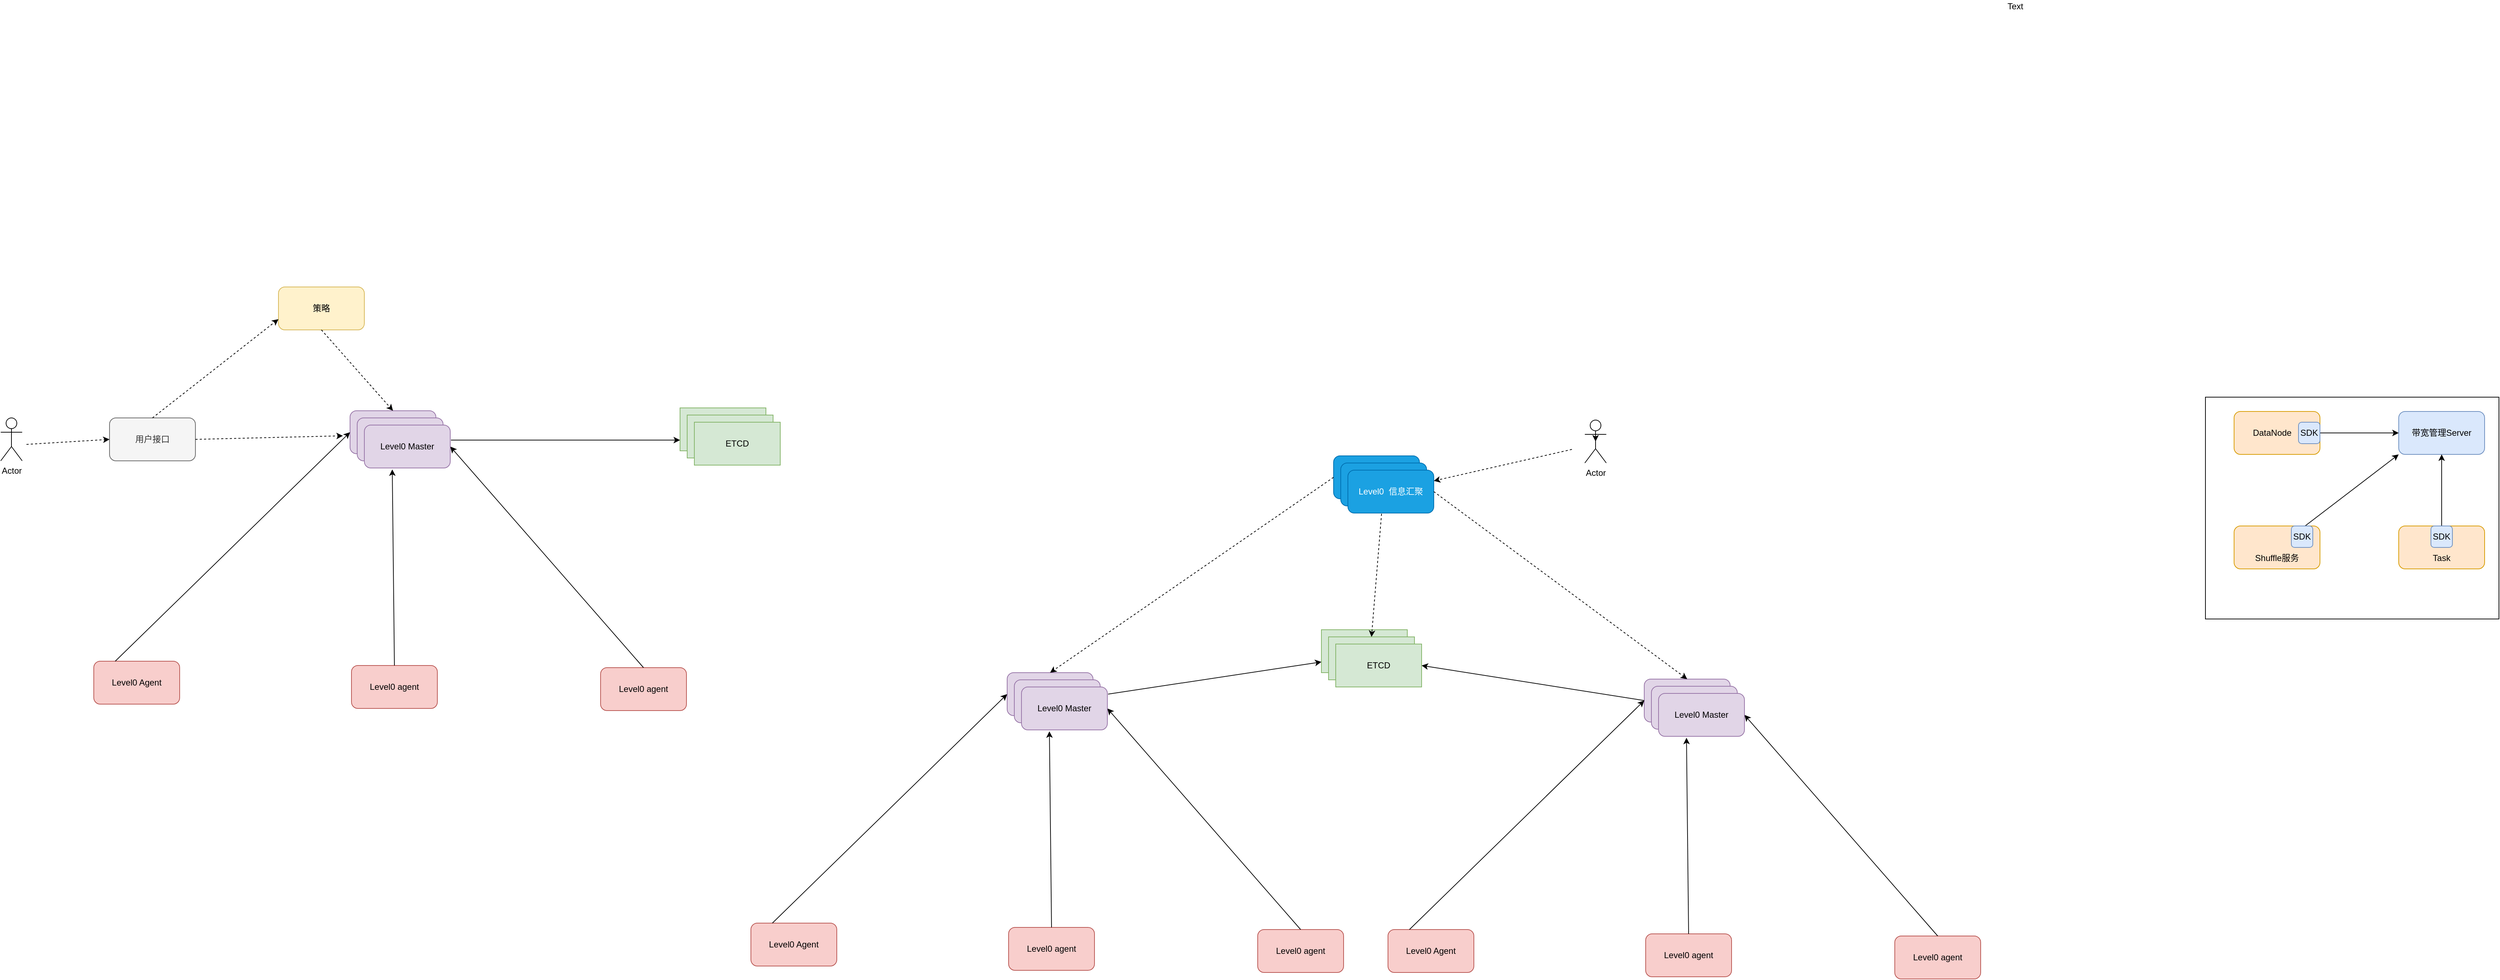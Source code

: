 <mxfile version="13.4.2" type="github">
  <diagram id="ZgPtl3ihCjjeWT7XmtYk" name="Page-1">
    <mxGraphModel dx="3852" dy="1190" grid="0" gridSize="10" guides="1" tooltips="1" connect="1" arrows="1" fold="1" page="0" pageScale="1" pageWidth="827" pageHeight="1169" math="0" shadow="0">
      <root>
        <mxCell id="0" />
        <mxCell id="1" parent="0" />
        <mxCell id="ouyBewJYPAKfFaYjK765-1" value="" style="rounded=0;whiteSpace=wrap;html=1;" parent="1" vertex="1">
          <mxGeometry x="230" y="150" width="410" height="310" as="geometry" />
        </mxCell>
        <mxCell id="ouyBewJYPAKfFaYjK765-2" value="带宽管理Server" style="rounded=1;whiteSpace=wrap;html=1;fillColor=#dae8fc;strokeColor=#6c8ebf;" parent="1" vertex="1">
          <mxGeometry x="500" y="170" width="120" height="60" as="geometry" />
        </mxCell>
        <mxCell id="ouyBewJYPAKfFaYjK765-3" value="DataNode&amp;nbsp; &amp;nbsp;&amp;nbsp;" style="rounded=1;whiteSpace=wrap;html=1;fillColor=#ffe6cc;strokeColor=#d79b00;" parent="1" vertex="1">
          <mxGeometry x="270" y="170" width="120" height="60" as="geometry" />
        </mxCell>
        <mxCell id="ouyBewJYPAKfFaYjK765-4" value="&lt;br&gt;&lt;br&gt;Shuffle服务&lt;br&gt;" style="rounded=1;whiteSpace=wrap;html=1;fillColor=#ffe6cc;strokeColor=#d79b00;" parent="1" vertex="1">
          <mxGeometry x="270" y="330" width="120" height="60" as="geometry" />
        </mxCell>
        <mxCell id="ouyBewJYPAKfFaYjK765-5" value="&lt;br&gt;&lt;br&gt;Task" style="rounded=1;whiteSpace=wrap;html=1;fillColor=#ffe6cc;strokeColor=#d79b00;" parent="1" vertex="1">
          <mxGeometry x="500" y="330" width="120" height="60" as="geometry" />
        </mxCell>
        <mxCell id="ouyBewJYPAKfFaYjK765-6" value="" style="endArrow=classic;html=1;exitX=1;exitY=0.5;exitDx=0;exitDy=0;entryX=0;entryY=0.5;entryDx=0;entryDy=0;" parent="1" source="ouyBewJYPAKfFaYjK765-3" target="ouyBewJYPAKfFaYjK765-2" edge="1">
          <mxGeometry width="50" height="50" relative="1" as="geometry">
            <mxPoint x="140" y="270" as="sourcePoint" />
            <mxPoint x="190" y="220" as="targetPoint" />
          </mxGeometry>
        </mxCell>
        <mxCell id="ouyBewJYPAKfFaYjK765-7" value="" style="endArrow=classic;html=1;entryX=0;entryY=1;entryDx=0;entryDy=0;" parent="1" source="ouyBewJYPAKfFaYjK765-4" target="ouyBewJYPAKfFaYjK765-2" edge="1">
          <mxGeometry width="50" height="50" relative="1" as="geometry">
            <mxPoint x="380" y="310" as="sourcePoint" />
            <mxPoint x="430" y="260" as="targetPoint" />
          </mxGeometry>
        </mxCell>
        <mxCell id="ouyBewJYPAKfFaYjK765-8" value="" style="endArrow=classic;html=1;exitX=0.5;exitY=0;exitDx=0;exitDy=0;entryX=0.5;entryY=1;entryDx=0;entryDy=0;" parent="1" source="ouyBewJYPAKfFaYjK765-5" target="ouyBewJYPAKfFaYjK765-2" edge="1">
          <mxGeometry width="50" height="50" relative="1" as="geometry">
            <mxPoint x="60" y="400" as="sourcePoint" />
            <mxPoint x="110" y="350" as="targetPoint" />
          </mxGeometry>
        </mxCell>
        <mxCell id="ouyBewJYPAKfFaYjK765-9" value="SDK" style="rounded=1;whiteSpace=wrap;html=1;fillColor=#dae8fc;strokeColor=#6c8ebf;" parent="1" vertex="1">
          <mxGeometry x="360" y="185" width="30" height="30" as="geometry" />
        </mxCell>
        <mxCell id="ouyBewJYPAKfFaYjK765-12" value="SDK" style="rounded=1;whiteSpace=wrap;html=1;fillColor=#dae8fc;strokeColor=#6c8ebf;" parent="1" vertex="1">
          <mxGeometry x="545" y="330" width="30" height="30" as="geometry" />
        </mxCell>
        <mxCell id="ouyBewJYPAKfFaYjK765-13" value="SDK" style="rounded=1;whiteSpace=wrap;html=1;fillColor=#dae8fc;strokeColor=#6c8ebf;" parent="1" vertex="1">
          <mxGeometry x="350" y="330" width="30" height="30" as="geometry" />
        </mxCell>
        <mxCell id="ouyBewJYPAKfFaYjK765-14" value="Level0 Master" style="rounded=1;whiteSpace=wrap;html=1;fillColor=#e1d5e7;strokeColor=#9673a6;" parent="1" vertex="1">
          <mxGeometry x="-554" y="544" width="120" height="60" as="geometry" />
        </mxCell>
        <mxCell id="ouyBewJYPAKfFaYjK765-21" value="Level0 Agent" style="rounded=1;whiteSpace=wrap;html=1;fillColor=#f8cecc;strokeColor=#b85450;" parent="1" vertex="1">
          <mxGeometry x="-912" y="894" width="120" height="60" as="geometry" />
        </mxCell>
        <mxCell id="ouyBewJYPAKfFaYjK765-23" value="Level0 agent" style="rounded=1;whiteSpace=wrap;html=1;fillColor=#f8cecc;strokeColor=#b85450;" parent="1" vertex="1">
          <mxGeometry x="-552" y="900" width="120" height="60" as="geometry" />
        </mxCell>
        <mxCell id="ouyBewJYPAKfFaYjK765-24" value="Level0 agent" style="rounded=1;whiteSpace=wrap;html=1;fillColor=#f8cecc;strokeColor=#b85450;" parent="1" vertex="1">
          <mxGeometry x="-204" y="903" width="120" height="60" as="geometry" />
        </mxCell>
        <mxCell id="ouyBewJYPAKfFaYjK765-25" value="" style="endArrow=classic;html=1;exitX=0.25;exitY=0;exitDx=0;exitDy=0;entryX=0;entryY=0.5;entryDx=0;entryDy=0;" parent="1" source="ouyBewJYPAKfFaYjK765-21" target="ouyBewJYPAKfFaYjK765-14" edge="1">
          <mxGeometry width="50" height="50" relative="1" as="geometry">
            <mxPoint x="-962" y="864" as="sourcePoint" />
            <mxPoint x="-772" y="774" as="targetPoint" />
          </mxGeometry>
        </mxCell>
        <mxCell id="ouyBewJYPAKfFaYjK765-27" value="" style="endArrow=classic;html=1;exitX=0.5;exitY=0;exitDx=0;exitDy=0;entryX=0.325;entryY=1.033;entryDx=0;entryDy=0;entryPerimeter=0;" parent="1" source="ouyBewJYPAKfFaYjK765-23" target="_YSoR_OBb9g4vth05izi-2" edge="1">
          <mxGeometry width="50" height="50" relative="1" as="geometry">
            <mxPoint x="-814" y="1084" as="sourcePoint" />
            <mxPoint x="-494" y="774" as="targetPoint" />
          </mxGeometry>
        </mxCell>
        <mxCell id="ouyBewJYPAKfFaYjK765-28" value="" style="endArrow=classic;html=1;exitX=0.5;exitY=0;exitDx=0;exitDy=0;entryX=1;entryY=0.5;entryDx=0;entryDy=0;" parent="1" source="ouyBewJYPAKfFaYjK765-24" target="_YSoR_OBb9g4vth05izi-2" edge="1">
          <mxGeometry width="50" height="50" relative="1" as="geometry">
            <mxPoint x="-399" y="904" as="sourcePoint" />
            <mxPoint x="-254" y="768" as="targetPoint" />
          </mxGeometry>
        </mxCell>
        <mxCell id="ouyBewJYPAKfFaYjK765-34" value="Text" style="text;html=1;align=center;verticalAlign=middle;resizable=0;points=[];autosize=1;" parent="1" vertex="1">
          <mxGeometry x="-52" y="-405" width="32" height="18" as="geometry" />
        </mxCell>
        <mxCell id="_YSoR_OBb9g4vth05izi-1" value="Level0 Master" style="rounded=1;whiteSpace=wrap;html=1;fillColor=#e1d5e7;strokeColor=#9673a6;" parent="1" vertex="1">
          <mxGeometry x="-544" y="554" width="120" height="60" as="geometry" />
        </mxCell>
        <mxCell id="_YSoR_OBb9g4vth05izi-2" value="Level0 Master" style="rounded=1;whiteSpace=wrap;html=1;fillColor=#e1d5e7;strokeColor=#9673a6;" parent="1" vertex="1">
          <mxGeometry x="-534" y="564" width="120" height="60" as="geometry" />
        </mxCell>
        <mxCell id="ZKhjbxyxCWL3w7KodI9G-1" value="Level0 Master" style="rounded=1;whiteSpace=wrap;html=1;fillColor=#1ba1e2;strokeColor=#006EAF;fontColor=#ffffff;" vertex="1" parent="1">
          <mxGeometry x="-988" y="232" width="120" height="60" as="geometry" />
        </mxCell>
        <mxCell id="ZKhjbxyxCWL3w7KodI9G-2" value="Level0 Master" style="rounded=1;whiteSpace=wrap;html=1;fillColor=#1ba1e2;strokeColor=#006EAF;fontColor=#ffffff;" vertex="1" parent="1">
          <mxGeometry x="-978" y="242" width="120" height="60" as="geometry" />
        </mxCell>
        <mxCell id="ZKhjbxyxCWL3w7KodI9G-3" value="Level0&amp;nbsp; 信息汇聚" style="rounded=1;whiteSpace=wrap;html=1;fillColor=#1ba1e2;strokeColor=#006EAF;fontColor=#ffffff;" vertex="1" parent="1">
          <mxGeometry x="-968" y="252" width="120" height="60" as="geometry" />
        </mxCell>
        <mxCell id="ZKhjbxyxCWL3w7KodI9G-4" value="Level0 Master" style="rounded=1;whiteSpace=wrap;html=1;fillColor=#e1d5e7;strokeColor=#9673a6;" vertex="1" parent="1">
          <mxGeometry x="-1444" y="535" width="120" height="60" as="geometry" />
        </mxCell>
        <mxCell id="ZKhjbxyxCWL3w7KodI9G-5" value="Level0 Agent" style="rounded=1;whiteSpace=wrap;html=1;fillColor=#f8cecc;strokeColor=#b85450;" vertex="1" parent="1">
          <mxGeometry x="-1802" y="885" width="120" height="60" as="geometry" />
        </mxCell>
        <mxCell id="ZKhjbxyxCWL3w7KodI9G-6" value="Level0 agent" style="rounded=1;whiteSpace=wrap;html=1;fillColor=#f8cecc;strokeColor=#b85450;" vertex="1" parent="1">
          <mxGeometry x="-1442" y="891" width="120" height="60" as="geometry" />
        </mxCell>
        <mxCell id="ZKhjbxyxCWL3w7KodI9G-7" value="Level0 agent" style="rounded=1;whiteSpace=wrap;html=1;fillColor=#f8cecc;strokeColor=#b85450;" vertex="1" parent="1">
          <mxGeometry x="-1094" y="894" width="120" height="60" as="geometry" />
        </mxCell>
        <mxCell id="ZKhjbxyxCWL3w7KodI9G-8" value="" style="endArrow=classic;html=1;exitX=0.25;exitY=0;exitDx=0;exitDy=0;entryX=0;entryY=0.5;entryDx=0;entryDy=0;" edge="1" parent="1" source="ZKhjbxyxCWL3w7KodI9G-5" target="ZKhjbxyxCWL3w7KodI9G-4">
          <mxGeometry width="50" height="50" relative="1" as="geometry">
            <mxPoint x="-1852" y="855" as="sourcePoint" />
            <mxPoint x="-1662" y="765" as="targetPoint" />
          </mxGeometry>
        </mxCell>
        <mxCell id="ZKhjbxyxCWL3w7KodI9G-9" value="" style="endArrow=classic;html=1;exitX=0.5;exitY=0;exitDx=0;exitDy=0;entryX=0.325;entryY=1.033;entryDx=0;entryDy=0;entryPerimeter=0;" edge="1" parent="1" source="ZKhjbxyxCWL3w7KodI9G-6" target="ZKhjbxyxCWL3w7KodI9G-12">
          <mxGeometry width="50" height="50" relative="1" as="geometry">
            <mxPoint x="-1704" y="1075" as="sourcePoint" />
            <mxPoint x="-1384" y="765" as="targetPoint" />
          </mxGeometry>
        </mxCell>
        <mxCell id="ZKhjbxyxCWL3w7KodI9G-10" value="" style="endArrow=classic;html=1;exitX=0.5;exitY=0;exitDx=0;exitDy=0;entryX=1;entryY=0.5;entryDx=0;entryDy=0;" edge="1" parent="1" source="ZKhjbxyxCWL3w7KodI9G-7" target="ZKhjbxyxCWL3w7KodI9G-12">
          <mxGeometry width="50" height="50" relative="1" as="geometry">
            <mxPoint x="-1289" y="895" as="sourcePoint" />
            <mxPoint x="-1144" y="759" as="targetPoint" />
          </mxGeometry>
        </mxCell>
        <mxCell id="ZKhjbxyxCWL3w7KodI9G-11" value="Level0 Master" style="rounded=1;whiteSpace=wrap;html=1;fillColor=#e1d5e7;strokeColor=#9673a6;" vertex="1" parent="1">
          <mxGeometry x="-1434" y="545" width="120" height="60" as="geometry" />
        </mxCell>
        <mxCell id="ZKhjbxyxCWL3w7KodI9G-12" value="Level0 Master" style="rounded=1;whiteSpace=wrap;html=1;fillColor=#e1d5e7;strokeColor=#9673a6;" vertex="1" parent="1">
          <mxGeometry x="-1424" y="555" width="120" height="60" as="geometry" />
        </mxCell>
        <mxCell id="ZKhjbxyxCWL3w7KodI9G-14" value="" style="rounded=0;whiteSpace=wrap;html=1;fillColor=#d5e8d4;strokeColor=#82b366;" vertex="1" parent="1">
          <mxGeometry x="-1005" y="475" width="120" height="60" as="geometry" />
        </mxCell>
        <mxCell id="ZKhjbxyxCWL3w7KodI9G-15" value="" style="rounded=0;whiteSpace=wrap;html=1;fillColor=#d5e8d4;strokeColor=#82b366;" vertex="1" parent="1">
          <mxGeometry x="-995" y="485" width="120" height="60" as="geometry" />
        </mxCell>
        <mxCell id="ZKhjbxyxCWL3w7KodI9G-16" value="ETCD" style="rounded=0;whiteSpace=wrap;html=1;fillColor=#d5e8d4;strokeColor=#82b366;" vertex="1" parent="1">
          <mxGeometry x="-985" y="495" width="120" height="60" as="geometry" />
        </mxCell>
        <mxCell id="ZKhjbxyxCWL3w7KodI9G-17" value="" style="endArrow=classic;html=1;entryX=0;entryY=0.75;entryDx=0;entryDy=0;" edge="1" parent="1" target="ZKhjbxyxCWL3w7KodI9G-14">
          <mxGeometry width="50" height="50" relative="1" as="geometry">
            <mxPoint x="-1303" y="565" as="sourcePoint" />
            <mxPoint x="-1444" y="424" as="targetPoint" />
          </mxGeometry>
        </mxCell>
        <mxCell id="ZKhjbxyxCWL3w7KodI9G-18" value="" style="endArrow=classic;html=1;entryX=1;entryY=0.5;entryDx=0;entryDy=0;exitX=0;exitY=0.5;exitDx=0;exitDy=0;" edge="1" parent="1" source="ouyBewJYPAKfFaYjK765-14" target="ZKhjbxyxCWL3w7KodI9G-16">
          <mxGeometry width="50" height="50" relative="1" as="geometry">
            <mxPoint x="-1293" y="575" as="sourcePoint" />
            <mxPoint x="-995" y="530" as="targetPoint" />
          </mxGeometry>
        </mxCell>
        <mxCell id="ZKhjbxyxCWL3w7KodI9G-19" value="" style="endArrow=classic;html=1;entryX=0.5;entryY=0;entryDx=0;entryDy=0;exitX=0.392;exitY=1.017;exitDx=0;exitDy=0;exitPerimeter=0;dashed=1;" edge="1" parent="1" source="ZKhjbxyxCWL3w7KodI9G-3" target="ZKhjbxyxCWL3w7KodI9G-15">
          <mxGeometry width="50" height="50" relative="1" as="geometry">
            <mxPoint x="-544" y="584" as="sourcePoint" />
            <mxPoint x="-855" y="535" as="targetPoint" />
          </mxGeometry>
        </mxCell>
        <mxCell id="ZKhjbxyxCWL3w7KodI9G-20" value="" style="endArrow=classic;html=1;exitX=0;exitY=0.5;exitDx=0;exitDy=0;entryX=0.5;entryY=0;entryDx=0;entryDy=0;dashed=1;" edge="1" parent="1" source="ZKhjbxyxCWL3w7KodI9G-1" target="ZKhjbxyxCWL3w7KodI9G-4">
          <mxGeometry width="50" height="50" relative="1" as="geometry">
            <mxPoint x="-1432" y="298" as="sourcePoint" />
            <mxPoint x="-1382" y="248" as="targetPoint" />
          </mxGeometry>
        </mxCell>
        <mxCell id="ZKhjbxyxCWL3w7KodI9G-21" value="" style="endArrow=classic;html=1;exitX=1;exitY=0.5;exitDx=0;exitDy=0;entryX=0.5;entryY=0;entryDx=0;entryDy=0;dashed=1;" edge="1" parent="1" source="ZKhjbxyxCWL3w7KodI9G-3" target="ouyBewJYPAKfFaYjK765-14">
          <mxGeometry width="50" height="50" relative="1" as="geometry">
            <mxPoint x="-978" y="272" as="sourcePoint" />
            <mxPoint x="-1374" y="545" as="targetPoint" />
          </mxGeometry>
        </mxCell>
        <mxCell id="ZKhjbxyxCWL3w7KodI9G-22" value="Actor" style="shape=umlActor;verticalLabelPosition=bottom;verticalAlign=top;html=1;outlineConnect=0;" vertex="1" parent="1">
          <mxGeometry x="-637" y="182" width="30" height="60" as="geometry" />
        </mxCell>
        <mxCell id="ZKhjbxyxCWL3w7KodI9G-23" style="edgeStyle=orthogonalEdgeStyle;rounded=0;orthogonalLoop=1;jettySize=auto;html=1;exitX=0;exitY=0.333;exitDx=0;exitDy=0;exitPerimeter=0;entryX=0.5;entryY=0.5;entryDx=0;entryDy=0;entryPerimeter=0;" edge="1" parent="1" source="ZKhjbxyxCWL3w7KodI9G-22" target="ZKhjbxyxCWL3w7KodI9G-22">
          <mxGeometry relative="1" as="geometry" />
        </mxCell>
        <mxCell id="ZKhjbxyxCWL3w7KodI9G-24" value="" style="endArrow=classic;html=1;dashed=1;entryX=1;entryY=0.25;entryDx=0;entryDy=0;" edge="1" parent="1" target="ZKhjbxyxCWL3w7KodI9G-3">
          <mxGeometry width="50" height="50" relative="1" as="geometry">
            <mxPoint x="-655" y="223" as="sourcePoint" />
            <mxPoint x="-1170" y="166" as="targetPoint" />
          </mxGeometry>
        </mxCell>
        <mxCell id="ZKhjbxyxCWL3w7KodI9G-26" value="Level0 Master" style="rounded=1;whiteSpace=wrap;html=1;fillColor=#e1d5e7;strokeColor=#9673a6;" vertex="1" parent="1">
          <mxGeometry x="-2362" y="169" width="120" height="60" as="geometry" />
        </mxCell>
        <mxCell id="ZKhjbxyxCWL3w7KodI9G-27" value="Level0 Agent" style="rounded=1;whiteSpace=wrap;html=1;fillColor=#f8cecc;strokeColor=#b85450;" vertex="1" parent="1">
          <mxGeometry x="-2720" y="519" width="120" height="60" as="geometry" />
        </mxCell>
        <mxCell id="ZKhjbxyxCWL3w7KodI9G-28" value="Level0 agent" style="rounded=1;whiteSpace=wrap;html=1;fillColor=#f8cecc;strokeColor=#b85450;" vertex="1" parent="1">
          <mxGeometry x="-2360" y="525" width="120" height="60" as="geometry" />
        </mxCell>
        <mxCell id="ZKhjbxyxCWL3w7KodI9G-29" value="Level0 agent" style="rounded=1;whiteSpace=wrap;html=1;fillColor=#f8cecc;strokeColor=#b85450;" vertex="1" parent="1">
          <mxGeometry x="-2012" y="528" width="120" height="60" as="geometry" />
        </mxCell>
        <mxCell id="ZKhjbxyxCWL3w7KodI9G-30" value="" style="endArrow=classic;html=1;exitX=0.25;exitY=0;exitDx=0;exitDy=0;entryX=0;entryY=0.5;entryDx=0;entryDy=0;" edge="1" parent="1" source="ZKhjbxyxCWL3w7KodI9G-27" target="ZKhjbxyxCWL3w7KodI9G-26">
          <mxGeometry width="50" height="50" relative="1" as="geometry">
            <mxPoint x="-2770" y="489" as="sourcePoint" />
            <mxPoint x="-2580" y="399" as="targetPoint" />
          </mxGeometry>
        </mxCell>
        <mxCell id="ZKhjbxyxCWL3w7KodI9G-31" value="" style="endArrow=classic;html=1;exitX=0.5;exitY=0;exitDx=0;exitDy=0;entryX=0.325;entryY=1.033;entryDx=0;entryDy=0;entryPerimeter=0;" edge="1" parent="1" source="ZKhjbxyxCWL3w7KodI9G-28" target="ZKhjbxyxCWL3w7KodI9G-34">
          <mxGeometry width="50" height="50" relative="1" as="geometry">
            <mxPoint x="-2622" y="709" as="sourcePoint" />
            <mxPoint x="-2302" y="399" as="targetPoint" />
          </mxGeometry>
        </mxCell>
        <mxCell id="ZKhjbxyxCWL3w7KodI9G-32" value="" style="endArrow=classic;html=1;exitX=0.5;exitY=0;exitDx=0;exitDy=0;entryX=1;entryY=0.5;entryDx=0;entryDy=0;" edge="1" parent="1" source="ZKhjbxyxCWL3w7KodI9G-29" target="ZKhjbxyxCWL3w7KodI9G-34">
          <mxGeometry width="50" height="50" relative="1" as="geometry">
            <mxPoint x="-2207" y="529" as="sourcePoint" />
            <mxPoint x="-2062" y="393" as="targetPoint" />
          </mxGeometry>
        </mxCell>
        <mxCell id="ZKhjbxyxCWL3w7KodI9G-33" value="Level0 Master" style="rounded=1;whiteSpace=wrap;html=1;fillColor=#e1d5e7;strokeColor=#9673a6;" vertex="1" parent="1">
          <mxGeometry x="-2352" y="179" width="120" height="60" as="geometry" />
        </mxCell>
        <mxCell id="ZKhjbxyxCWL3w7KodI9G-34" value="Level0 Master" style="rounded=1;whiteSpace=wrap;html=1;fillColor=#e1d5e7;strokeColor=#9673a6;" vertex="1" parent="1">
          <mxGeometry x="-2342" y="189" width="120" height="60" as="geometry" />
        </mxCell>
        <mxCell id="ZKhjbxyxCWL3w7KodI9G-35" value="" style="rounded=0;whiteSpace=wrap;html=1;fillColor=#d5e8d4;strokeColor=#82b366;" vertex="1" parent="1">
          <mxGeometry x="-1901" y="165" width="120" height="60" as="geometry" />
        </mxCell>
        <mxCell id="ZKhjbxyxCWL3w7KodI9G-36" value="" style="rounded=0;whiteSpace=wrap;html=1;fillColor=#d5e8d4;strokeColor=#82b366;" vertex="1" parent="1">
          <mxGeometry x="-1891" y="175" width="120" height="60" as="geometry" />
        </mxCell>
        <mxCell id="ZKhjbxyxCWL3w7KodI9G-37" value="ETCD" style="rounded=0;whiteSpace=wrap;html=1;fillColor=#d5e8d4;strokeColor=#82b366;" vertex="1" parent="1">
          <mxGeometry x="-1881" y="185" width="120" height="60" as="geometry" />
        </mxCell>
        <mxCell id="ZKhjbxyxCWL3w7KodI9G-38" value="" style="endArrow=classic;html=1;entryX=0;entryY=0.75;entryDx=0;entryDy=0;" edge="1" parent="1" target="ZKhjbxyxCWL3w7KodI9G-35">
          <mxGeometry width="50" height="50" relative="1" as="geometry">
            <mxPoint x="-2221" y="210" as="sourcePoint" />
            <mxPoint x="-2362" y="58" as="targetPoint" />
          </mxGeometry>
        </mxCell>
        <mxCell id="ZKhjbxyxCWL3w7KodI9G-39" value="Actor" style="shape=umlActor;verticalLabelPosition=bottom;verticalAlign=top;html=1;outlineConnect=0;" vertex="1" parent="1">
          <mxGeometry x="-2850" y="179" width="30" height="60" as="geometry" />
        </mxCell>
        <mxCell id="ZKhjbxyxCWL3w7KodI9G-40" value="用户接口" style="rounded=1;whiteSpace=wrap;html=1;fillColor=#f5f5f5;strokeColor=#666666;fontColor=#333333;" vertex="1" parent="1">
          <mxGeometry x="-2698" y="179" width="120" height="60" as="geometry" />
        </mxCell>
        <mxCell id="ZKhjbxyxCWL3w7KodI9G-41" value="策略" style="rounded=1;whiteSpace=wrap;html=1;fillColor=#fff2cc;strokeColor=#d6b656;" vertex="1" parent="1">
          <mxGeometry x="-2462" y="-4" width="120" height="60" as="geometry" />
        </mxCell>
        <mxCell id="ZKhjbxyxCWL3w7KodI9G-42" value="" style="endArrow=classic;html=1;dashed=1;entryX=0;entryY=0.5;entryDx=0;entryDy=0;" edge="1" parent="1" target="ZKhjbxyxCWL3w7KodI9G-40">
          <mxGeometry width="50" height="50" relative="1" as="geometry">
            <mxPoint x="-2814" y="216" as="sourcePoint" />
            <mxPoint x="-2841" y="399" as="targetPoint" />
          </mxGeometry>
        </mxCell>
        <mxCell id="ZKhjbxyxCWL3w7KodI9G-44" value="" style="endArrow=classic;html=1;dashed=1;exitX=1;exitY=0.5;exitDx=0;exitDy=0;" edge="1" parent="1" source="ZKhjbxyxCWL3w7KodI9G-40">
          <mxGeometry width="50" height="50" relative="1" as="geometry">
            <mxPoint x="-2804" y="226" as="sourcePoint" />
            <mxPoint x="-2372" y="204" as="targetPoint" />
          </mxGeometry>
        </mxCell>
        <mxCell id="ZKhjbxyxCWL3w7KodI9G-45" value="" style="endArrow=classic;html=1;dashed=1;exitX=0.5;exitY=0;exitDx=0;exitDy=0;entryX=0;entryY=0.75;entryDx=0;entryDy=0;" edge="1" parent="1" source="ZKhjbxyxCWL3w7KodI9G-40" target="ZKhjbxyxCWL3w7KodI9G-41">
          <mxGeometry width="50" height="50" relative="1" as="geometry">
            <mxPoint x="-2849" y="507" as="sourcePoint" />
            <mxPoint x="-2799" y="457" as="targetPoint" />
          </mxGeometry>
        </mxCell>
        <mxCell id="ZKhjbxyxCWL3w7KodI9G-47" value="" style="endArrow=classic;html=1;dashed=1;exitX=0.5;exitY=1;exitDx=0;exitDy=0;entryX=0.5;entryY=0;entryDx=0;entryDy=0;" edge="1" parent="1" source="ZKhjbxyxCWL3w7KodI9G-41" target="ZKhjbxyxCWL3w7KodI9G-26">
          <mxGeometry width="50" height="50" relative="1" as="geometry">
            <mxPoint x="-2763" y="495" as="sourcePoint" />
            <mxPoint x="-2713" y="445" as="targetPoint" />
          </mxGeometry>
        </mxCell>
      </root>
    </mxGraphModel>
  </diagram>
</mxfile>
